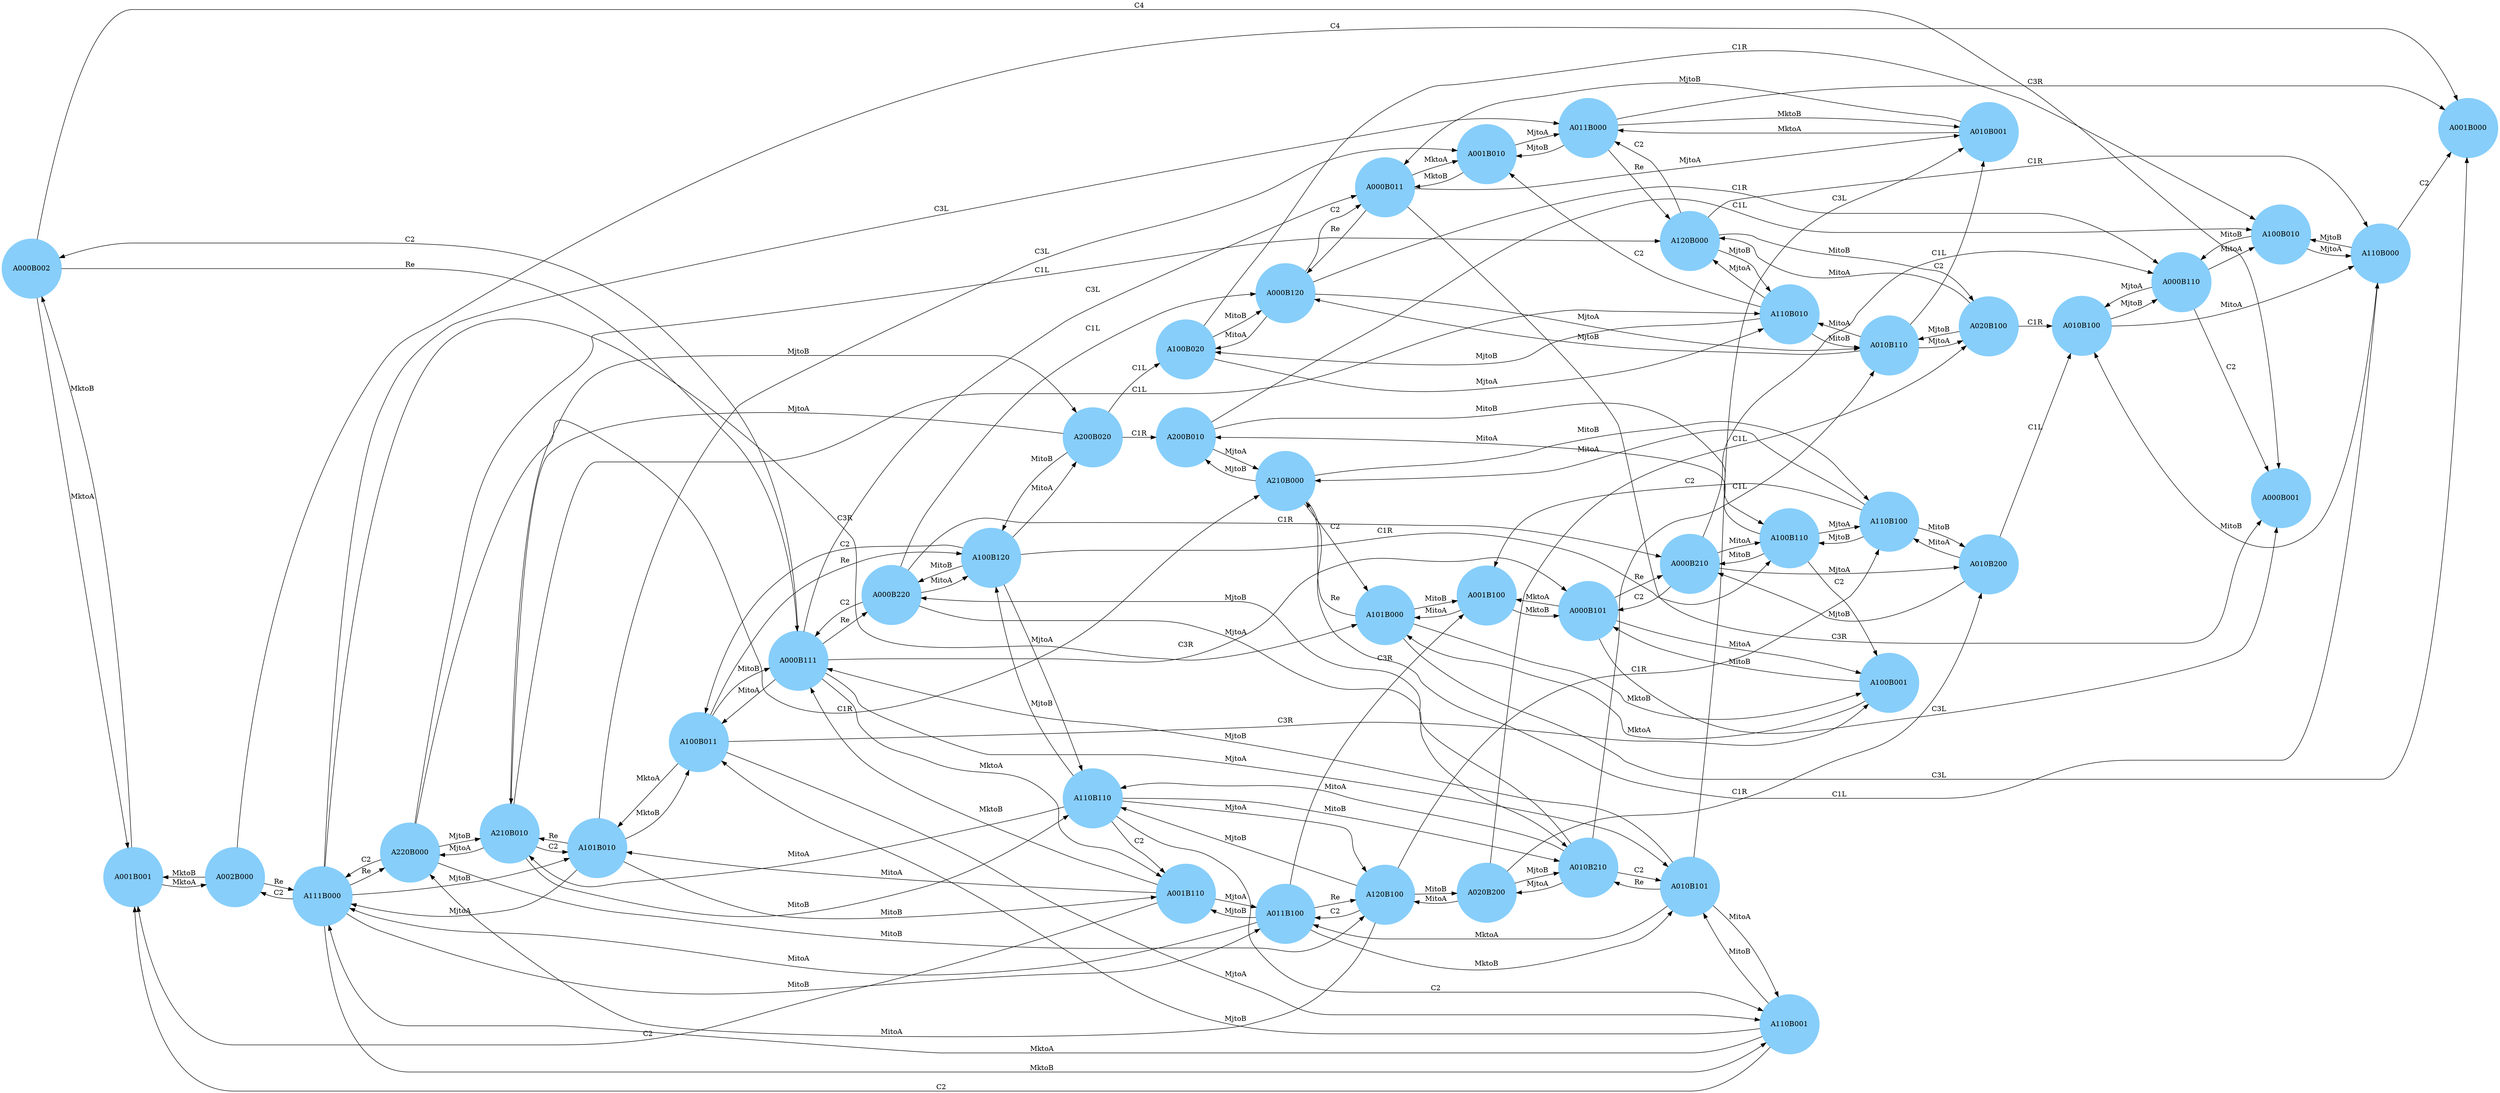 digraph markov_chain {
	rankdir = LR
	node [shape = circle, style = filled, color = lightskyblue];
	A000B002 -> A000B001 [ label = C4 ];
	A000B002 -> A001B001 [ label = MktoA ];
	A000B002 -> A000B111 [ label = Re ];
	A001B001 -> A000B002 [ label = MktoB ];
	A001B001 -> A002B000 [ label = MktoA ];
	A002B000 -> A001B000 [ label = C4 ];
	A002B000 -> A001B001 [ label = MktoB ];
	A002B000 -> A111B000 [ label = Re ];
	A000B011 -> A000B001 [ label = C3R ];
	A000B011 -> A001B010 [ label = MktoA ];
	A000B011 -> A010B001 [ label = MjtoA ];
	A000B011 -> A000B120 [ label = Re ];
	A001B010 -> A000B011 [ label = MktoB ];
	A001B010 -> A011B000 [ label = MjtoA ];
	A010B001 -> A000B011 [ label = MjtoB ];
	A010B001 -> A011B000 [ label = MktoA ];
	A011B000 -> A001B000 [ label = C3R ];
	A011B000 -> A001B010 [ label = MjtoB ];
	A011B000 -> A010B001 [ label = MktoB ];
	A011B000 -> A120B000 [ label = Re ];
	A000B101 -> A000B001 [ label = C3L ];
	A000B101 -> A001B100 [ label = MktoA ];
	A000B101 -> A100B001 [ label = MitoA ];
	A000B101 -> A000B210 [ label = Re ];
	A001B100 -> A000B101 [ label = MktoB ];
	A001B100 -> A101B000 [ label = MitoA ];
	A100B001 -> A000B101 [ label = MitoB ];
	A100B001 -> A101B000 [ label = MktoA ];
	A101B000 -> A001B000 [ label = C3L ];
	A101B000 -> A001B100 [ label = MitoB ];
	A101B000 -> A100B001 [ label = MktoB ];
	A101B000 -> A210B000 [ label = Re ];
	A000B110 -> A000B001 [ label = C2 ];
	A000B110 -> A010B100 [ label = MjtoA ];
	A000B110 -> A100B010 [ label = MitoA ];
	A010B100 -> A000B110 [ label = MjtoB ];
	A010B100 -> A110B000 [ label = MitoA ];
	A100B010 -> A000B110 [ label = MitoB ];
	A100B010 -> A110B000 [ label = MjtoA ];
	A110B000 -> A001B000 [ label = C2 ];
	A110B000 -> A010B100 [ label = MitoB ];
	A110B000 -> A100B010 [ label = MjtoB ];
	A000B111 -> A000B002 [ label = C2 ];
	A000B111 -> A000B011 [ label = C3L ];
	A000B111 -> A000B101 [ label = C3R ];
	A000B111 -> A001B110 [ label = MktoA ];
	A000B111 -> A010B101 [ label = MjtoA ];
	A000B111 -> A100B011 [ label = MitoA ];
	A000B111 -> A000B220 [ label = Re ];
	A001B110 -> A001B001 [ label = C2 ];
	A001B110 -> A000B111 [ label = MktoB ];
	A001B110 -> A011B100 [ label = MjtoA ];
	A001B110 -> A101B010 [ label = MitoA ];
	A010B101 -> A010B001 [ label = C3L ];
	A010B101 -> A000B111 [ label = MjtoB ];
	A010B101 -> A011B100 [ label = MktoA ];
	A010B101 -> A110B001 [ label = MitoA ];
	A010B101 -> A010B210 [ label = Re ];
	A011B100 -> A001B100 [ label = C3R ];
	A011B100 -> A001B110 [ label = MjtoB ];
	A011B100 -> A010B101 [ label = MktoB ];
	A011B100 -> A111B000 [ label = MitoA ];
	A011B100 -> A120B100 [ label = Re ];
	A100B011 -> A100B001 [ label = C3R ];
	A100B011 -> A000B111 [ label = MitoB ];
	A100B011 -> A101B010 [ label = MktoA ];
	A100B011 -> A110B001 [ label = MjtoA ];
	A100B011 -> A100B120 [ label = Re ];
	A101B010 -> A001B010 [ label = C3L ];
	A101B010 -> A001B110 [ label = MitoB ];
	A101B010 -> A100B011 [ label = MktoB ];
	A101B010 -> A111B000 [ label = MjtoA ];
	A101B010 -> A210B010 [ label = Re ];
	A110B001 -> A001B001 [ label = C2 ];
	A110B001 -> A010B101 [ label = MitoB ];
	A110B001 -> A100B011 [ label = MjtoB ];
	A110B001 -> A111B000 [ label = MktoA ];
	A111B000 -> A002B000 [ label = C2 ];
	A111B000 -> A011B000 [ label = C3L ];
	A111B000 -> A101B000 [ label = C3R ];
	A111B000 -> A011B100 [ label = MitoB ];
	A111B000 -> A101B010 [ label = MjtoB ];
	A111B000 -> A110B001 [ label = MktoB ];
	A111B000 -> A220B000 [ label = Re ];
	A000B120 -> A000B011 [ label = C2 ];
	A000B120 -> A000B110 [ label = C1R ];
	A000B120 -> A010B110 [ label = MjtoA ];
	A000B120 -> A100B020 [ label = MitoA ];
	A010B110 -> A010B001 [ label = C2 ];
	A010B110 -> A000B120 [ label = MjtoB ];
	A010B110 -> A020B100 [ label = MjtoA ];
	A010B110 -> A110B010 [ label = MitoA ];
	A020B100 -> A010B100 [ label = C1R ];
	A020B100 -> A010B110 [ label = MjtoB ];
	A020B100 -> A120B000 [ label = MitoA ];
	A100B020 -> A100B010 [ label = C1R ];
	A100B020 -> A000B120 [ label = MitoB ];
	A100B020 -> A110B010 [ label = MjtoA ];
	A110B010 -> A001B010 [ label = C2 ];
	A110B010 -> A010B110 [ label = MitoB ];
	A110B010 -> A100B020 [ label = MjtoB ];
	A110B010 -> A120B000 [ label = MjtoA ];
	A120B000 -> A011B000 [ label = C2 ];
	A120B000 -> A110B000 [ label = C1R ];
	A120B000 -> A020B100 [ label = MitoB ];
	A120B000 -> A110B010 [ label = MjtoB ];
	A000B210 -> A000B101 [ label = C2 ];
	A000B210 -> A000B110 [ label = C1L ];
	A000B210 -> A010B200 [ label = MjtoA ];
	A000B210 -> A100B110 [ label = MitoA ];
	A010B200 -> A010B100 [ label = C1L ];
	A010B200 -> A000B210 [ label = MjtoB ];
	A010B200 -> A110B100 [ label = MitoA ];
	A100B110 -> A100B001 [ label = C2 ];
	A100B110 -> A000B210 [ label = MitoB ];
	A100B110 -> A110B100 [ label = MjtoA ];
	A100B110 -> A200B010 [ label = MitoA ];
	A110B100 -> A001B100 [ label = C2 ];
	A110B100 -> A010B200 [ label = MitoB ];
	A110B100 -> A100B110 [ label = MjtoB ];
	A110B100 -> A210B000 [ label = MitoA ];
	A200B010 -> A100B010 [ label = C1L ];
	A200B010 -> A100B110 [ label = MitoB ];
	A200B010 -> A210B000 [ label = MjtoA ];
	A210B000 -> A101B000 [ label = C2 ];
	A210B000 -> A110B000 [ label = C1L ];
	A210B000 -> A110B100 [ label = MitoB ];
	A210B000 -> A200B010 [ label = MjtoB ];
	A000B220 -> A000B111 [ label = C2 ];
	A000B220 -> A000B120 [ label = C1L ];
	A000B220 -> A000B210 [ label = C1R ];
	A000B220 -> A010B210 [ label = MjtoA ];
	A000B220 -> A100B120 [ label = MitoA ];
	A010B210 -> A010B101 [ label = C2 ];
	A010B210 -> A010B110 [ label = C1L ];
	A010B210 -> A000B220 [ label = MjtoB ];
	A010B210 -> A020B200 [ label = MjtoA ];
	A010B210 -> A110B110 [ label = MitoA ];
	A020B200 -> A020B100 [ label = C1L ];
	A020B200 -> A010B200 [ label = C1R ];
	A020B200 -> A010B210 [ label = MjtoB ];
	A020B200 -> A120B100 [ label = MitoA ];
	A100B120 -> A100B011 [ label = C2 ];
	A100B120 -> A100B110 [ label = C1R ];
	A100B120 -> A000B220 [ label = MitoB ];
	A100B120 -> A110B110 [ label = MjtoA ];
	A100B120 -> A200B020 [ label = MitoA ];
	A110B110 -> A001B110 [ label = C2 ];
	A110B110 -> A110B001 [ label = C2 ];
	A110B110 -> A010B210 [ label = MitoB ];
	A110B110 -> A100B120 [ label = MjtoB ];
	A110B110 -> A120B100 [ label = MjtoA ];
	A110B110 -> A210B010 [ label = MitoA ];
	A120B100 -> A011B100 [ label = C2 ];
	A120B100 -> A110B100 [ label = C1R ];
	A120B100 -> A020B200 [ label = MitoB ];
	A120B100 -> A110B110 [ label = MjtoB ];
	A120B100 -> A220B000 [ label = MitoA ];
	A200B020 -> A100B020 [ label = C1L ];
	A200B020 -> A200B010 [ label = C1R ];
	A200B020 -> A100B120 [ label = MitoB ];
	A200B020 -> A210B010 [ label = MjtoA ];
	A210B010 -> A101B010 [ label = C2 ];
	A210B010 -> A110B010 [ label = C1L ];
	A210B010 -> A110B110 [ label = MitoB ];
	A210B010 -> A200B020 [ label = MjtoB ];
	A210B010 -> A220B000 [ label = MjtoA ];
	A220B000 -> A111B000 [ label = C2 ];
	A220B000 -> A120B000 [ label = C1L ];
	A220B000 -> A210B000 [ label = C1R ];
	A220B000 -> A120B100 [ label = MitoB ];
	A220B000 -> A210B010 [ label = MjtoB ];
}